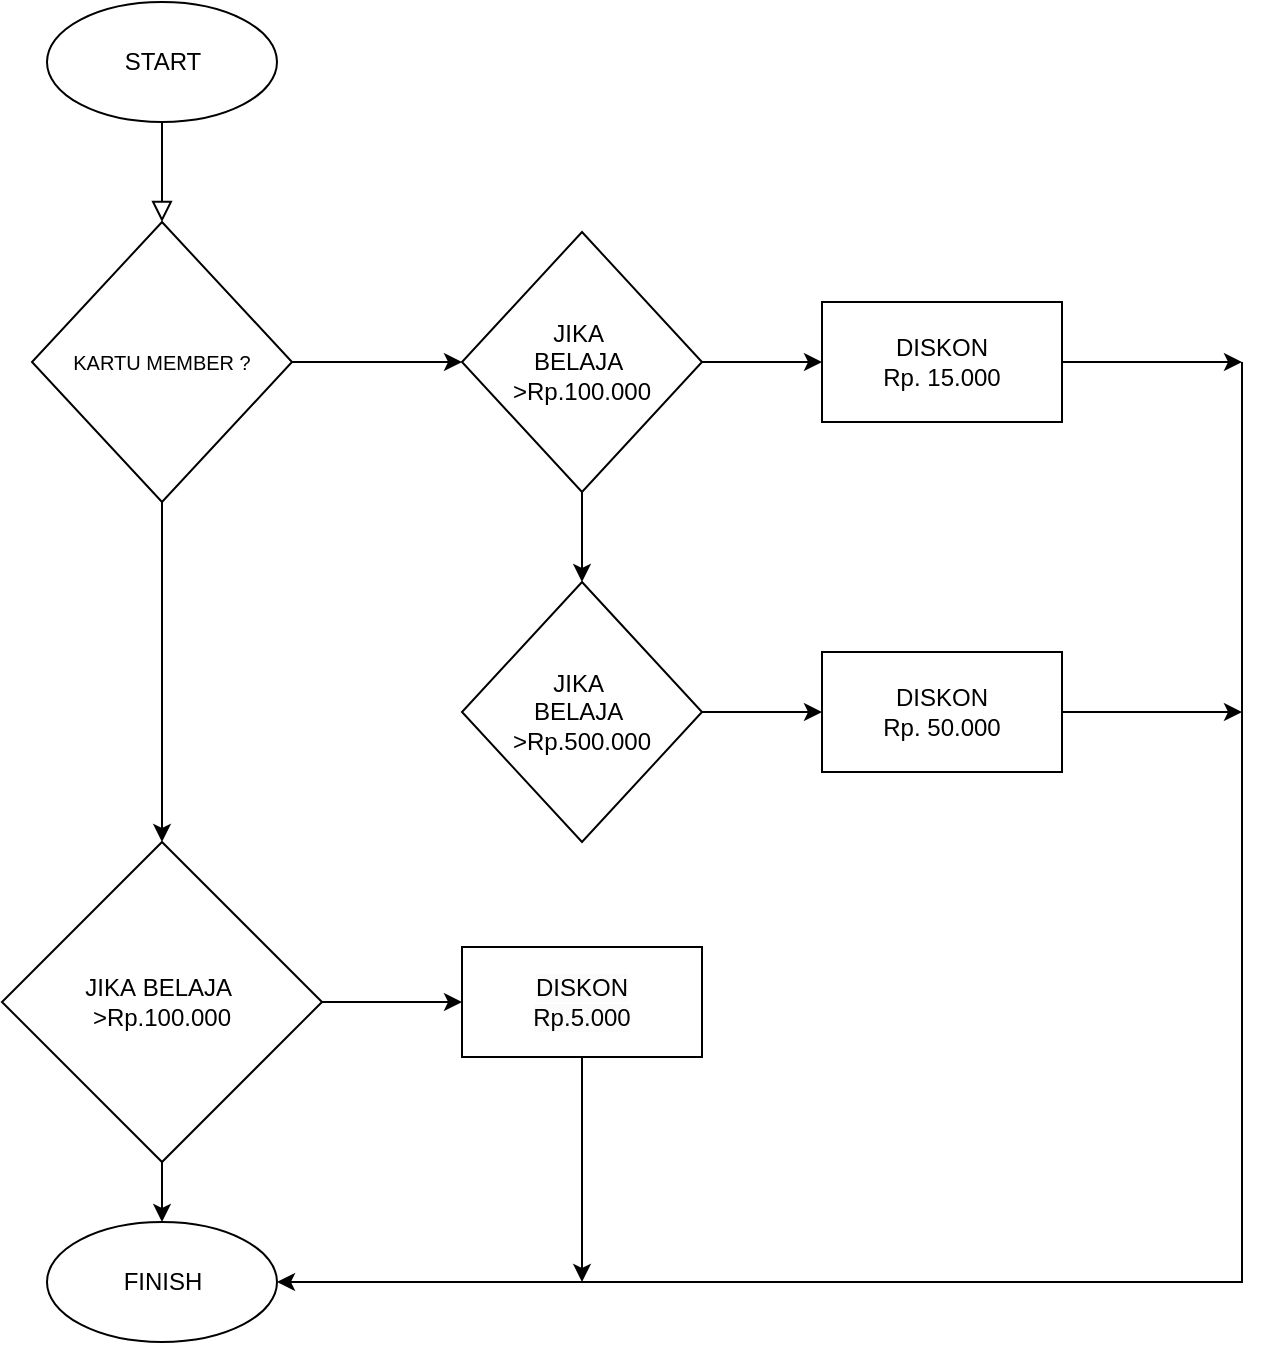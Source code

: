 <mxfile version="22.1.11" type="github">
  <diagram id="C5RBs43oDa-KdzZeNtuy" name="Page-1">
    <mxGraphModel dx="880" dy="442" grid="1" gridSize="10" guides="1" tooltips="1" connect="1" arrows="1" fold="1" page="1" pageScale="1" pageWidth="827" pageHeight="1169" math="0" shadow="0">
      <root>
        <mxCell id="WIyWlLk6GJQsqaUBKTNV-0" />
        <mxCell id="WIyWlLk6GJQsqaUBKTNV-1" parent="WIyWlLk6GJQsqaUBKTNV-0" />
        <mxCell id="WIyWlLk6GJQsqaUBKTNV-2" value="" style="rounded=0;html=1;jettySize=auto;orthogonalLoop=1;fontSize=11;endArrow=block;endFill=0;endSize=8;strokeWidth=1;shadow=0;labelBackgroundColor=none;edgeStyle=orthogonalEdgeStyle;" parent="WIyWlLk6GJQsqaUBKTNV-1" edge="1">
          <mxGeometry relative="1" as="geometry">
            <mxPoint x="220" y="120" as="sourcePoint" />
            <mxPoint x="220" y="170" as="targetPoint" />
          </mxGeometry>
        </mxCell>
        <mxCell id="08FXzBE-XYmbUY4fC3pm-0" value="START" style="ellipse;whiteSpace=wrap;html=1;" vertex="1" parent="WIyWlLk6GJQsqaUBKTNV-1">
          <mxGeometry x="162.5" y="60" width="115" height="60" as="geometry" />
        </mxCell>
        <mxCell id="08FXzBE-XYmbUY4fC3pm-24" value="" style="edgeStyle=orthogonalEdgeStyle;rounded=0;orthogonalLoop=1;jettySize=auto;html=1;" edge="1" parent="WIyWlLk6GJQsqaUBKTNV-1" source="08FXzBE-XYmbUY4fC3pm-1" target="08FXzBE-XYmbUY4fC3pm-3">
          <mxGeometry relative="1" as="geometry" />
        </mxCell>
        <mxCell id="08FXzBE-XYmbUY4fC3pm-32" style="edgeStyle=orthogonalEdgeStyle;rounded=0;orthogonalLoop=1;jettySize=auto;html=1;exitX=0.5;exitY=1;exitDx=0;exitDy=0;entryX=0.5;entryY=0;entryDx=0;entryDy=0;" edge="1" parent="WIyWlLk6GJQsqaUBKTNV-1" source="08FXzBE-XYmbUY4fC3pm-1" target="08FXzBE-XYmbUY4fC3pm-30">
          <mxGeometry relative="1" as="geometry" />
        </mxCell>
        <mxCell id="08FXzBE-XYmbUY4fC3pm-1" value="&lt;font style=&quot;font-size: 10px;&quot;&gt;KARTU MEMBER ?&lt;/font&gt;" style="rhombus;whiteSpace=wrap;html=1;" vertex="1" parent="WIyWlLk6GJQsqaUBKTNV-1">
          <mxGeometry x="155" y="170" width="130" height="140" as="geometry" />
        </mxCell>
        <mxCell id="08FXzBE-XYmbUY4fC3pm-23" value="" style="edgeStyle=orthogonalEdgeStyle;rounded=0;orthogonalLoop=1;jettySize=auto;html=1;" edge="1" parent="WIyWlLk6GJQsqaUBKTNV-1" source="08FXzBE-XYmbUY4fC3pm-3" target="08FXzBE-XYmbUY4fC3pm-6">
          <mxGeometry relative="1" as="geometry" />
        </mxCell>
        <mxCell id="08FXzBE-XYmbUY4fC3pm-25" style="edgeStyle=orthogonalEdgeStyle;rounded=0;orthogonalLoop=1;jettySize=auto;html=1;entryX=0.5;entryY=0;entryDx=0;entryDy=0;" edge="1" parent="WIyWlLk6GJQsqaUBKTNV-1" source="08FXzBE-XYmbUY4fC3pm-3" target="08FXzBE-XYmbUY4fC3pm-4">
          <mxGeometry relative="1" as="geometry" />
        </mxCell>
        <mxCell id="08FXzBE-XYmbUY4fC3pm-3" value="JIKA&amp;nbsp;&lt;br&gt;BELAJA&amp;nbsp; &amp;gt;Rp.100.000" style="rhombus;whiteSpace=wrap;html=1;" vertex="1" parent="WIyWlLk6GJQsqaUBKTNV-1">
          <mxGeometry x="370" y="175" width="120" height="130" as="geometry" />
        </mxCell>
        <mxCell id="08FXzBE-XYmbUY4fC3pm-29" style="edgeStyle=orthogonalEdgeStyle;rounded=0;orthogonalLoop=1;jettySize=auto;html=1;" edge="1" parent="WIyWlLk6GJQsqaUBKTNV-1" source="08FXzBE-XYmbUY4fC3pm-4" target="08FXzBE-XYmbUY4fC3pm-7">
          <mxGeometry relative="1" as="geometry" />
        </mxCell>
        <mxCell id="08FXzBE-XYmbUY4fC3pm-4" value="JIKA&amp;nbsp;&lt;br style=&quot;border-color: var(--border-color);&quot;&gt;BELAJA&amp;nbsp; &amp;gt;Rp.500.000" style="rhombus;whiteSpace=wrap;html=1;" vertex="1" parent="WIyWlLk6GJQsqaUBKTNV-1">
          <mxGeometry x="370" y="350" width="120" height="130" as="geometry" />
        </mxCell>
        <mxCell id="08FXzBE-XYmbUY4fC3pm-21" value="" style="edgeStyle=orthogonalEdgeStyle;rounded=0;orthogonalLoop=1;jettySize=auto;html=1;" edge="1" parent="WIyWlLk6GJQsqaUBKTNV-1" source="08FXzBE-XYmbUY4fC3pm-6">
          <mxGeometry relative="1" as="geometry">
            <mxPoint x="760" y="240" as="targetPoint" />
          </mxGeometry>
        </mxCell>
        <mxCell id="08FXzBE-XYmbUY4fC3pm-6" value="DISKON&lt;br&gt;Rp. 15.000" style="rounded=0;whiteSpace=wrap;html=1;" vertex="1" parent="WIyWlLk6GJQsqaUBKTNV-1">
          <mxGeometry x="550" y="210" width="120" height="60" as="geometry" />
        </mxCell>
        <mxCell id="08FXzBE-XYmbUY4fC3pm-22" style="edgeStyle=orthogonalEdgeStyle;rounded=0;orthogonalLoop=1;jettySize=auto;html=1;" edge="1" parent="WIyWlLk6GJQsqaUBKTNV-1" source="08FXzBE-XYmbUY4fC3pm-7">
          <mxGeometry relative="1" as="geometry">
            <mxPoint x="760" y="415" as="targetPoint" />
          </mxGeometry>
        </mxCell>
        <mxCell id="08FXzBE-XYmbUY4fC3pm-7" value="DISKON&lt;br style=&quot;border-color: var(--border-color);&quot;&gt;Rp. 50.000" style="rounded=0;whiteSpace=wrap;html=1;" vertex="1" parent="WIyWlLk6GJQsqaUBKTNV-1">
          <mxGeometry x="550" y="385" width="120" height="60" as="geometry" />
        </mxCell>
        <mxCell id="08FXzBE-XYmbUY4fC3pm-28" style="edgeStyle=orthogonalEdgeStyle;rounded=0;orthogonalLoop=1;jettySize=auto;html=1;" edge="1" parent="WIyWlLk6GJQsqaUBKTNV-1" source="08FXzBE-XYmbUY4fC3pm-13">
          <mxGeometry relative="1" as="geometry">
            <mxPoint x="430" y="700" as="targetPoint" />
          </mxGeometry>
        </mxCell>
        <mxCell id="08FXzBE-XYmbUY4fC3pm-13" value="&lt;span style=&quot;color: rgb(0, 0, 0); font-family: Helvetica; font-size: 12px; font-style: normal; font-variant-ligatures: normal; font-variant-caps: normal; font-weight: 400; letter-spacing: normal; orphans: 2; text-align: center; text-indent: 0px; text-transform: none; widows: 2; word-spacing: 0px; -webkit-text-stroke-width: 0px; background-color: rgb(251, 251, 251); text-decoration-thickness: initial; text-decoration-style: initial; text-decoration-color: initial; float: none; display: inline !important;&quot;&gt;DISKON&lt;/span&gt;&lt;br style=&quot;border-color: var(--border-color); color: rgb(0, 0, 0); font-family: Helvetica; font-size: 12px; font-style: normal; font-variant-ligatures: normal; font-variant-caps: normal; font-weight: 400; letter-spacing: normal; orphans: 2; text-align: center; text-indent: 0px; text-transform: none; widows: 2; word-spacing: 0px; -webkit-text-stroke-width: 0px; background-color: rgb(251, 251, 251); text-decoration-thickness: initial; text-decoration-style: initial; text-decoration-color: initial;&quot;&gt;&lt;span style=&quot;color: rgb(0, 0, 0); font-family: Helvetica; font-size: 12px; font-style: normal; font-variant-ligatures: normal; font-variant-caps: normal; font-weight: 400; letter-spacing: normal; orphans: 2; text-align: center; text-indent: 0px; text-transform: none; widows: 2; word-spacing: 0px; -webkit-text-stroke-width: 0px; background-color: rgb(251, 251, 251); text-decoration-thickness: initial; text-decoration-style: initial; text-decoration-color: initial; float: none; display: inline !important;&quot;&gt;Rp.5.000&lt;/span&gt;" style="rounded=0;whiteSpace=wrap;html=1;" vertex="1" parent="WIyWlLk6GJQsqaUBKTNV-1">
          <mxGeometry x="370" y="532.5" width="120" height="55" as="geometry" />
        </mxCell>
        <mxCell id="08FXzBE-XYmbUY4fC3pm-26" style="edgeStyle=orthogonalEdgeStyle;rounded=0;orthogonalLoop=1;jettySize=auto;html=1;entryX=1;entryY=0.5;entryDx=0;entryDy=0;" edge="1" parent="WIyWlLk6GJQsqaUBKTNV-1" target="08FXzBE-XYmbUY4fC3pm-17">
          <mxGeometry relative="1" as="geometry">
            <mxPoint x="680" y="700" as="targetPoint" />
            <mxPoint x="760" y="240" as="sourcePoint" />
            <Array as="points">
              <mxPoint x="760" y="700" />
            </Array>
          </mxGeometry>
        </mxCell>
        <mxCell id="08FXzBE-XYmbUY4fC3pm-17" value="FINISH" style="ellipse;whiteSpace=wrap;html=1;" vertex="1" parent="WIyWlLk6GJQsqaUBKTNV-1">
          <mxGeometry x="162.5" y="670" width="115" height="60" as="geometry" />
        </mxCell>
        <mxCell id="08FXzBE-XYmbUY4fC3pm-31" value="" style="edgeStyle=orthogonalEdgeStyle;rounded=0;orthogonalLoop=1;jettySize=auto;html=1;" edge="1" parent="WIyWlLk6GJQsqaUBKTNV-1" source="08FXzBE-XYmbUY4fC3pm-30" target="08FXzBE-XYmbUY4fC3pm-17">
          <mxGeometry relative="1" as="geometry" />
        </mxCell>
        <mxCell id="08FXzBE-XYmbUY4fC3pm-33" style="edgeStyle=orthogonalEdgeStyle;rounded=0;orthogonalLoop=1;jettySize=auto;html=1;" edge="1" parent="WIyWlLk6GJQsqaUBKTNV-1" source="08FXzBE-XYmbUY4fC3pm-30" target="08FXzBE-XYmbUY4fC3pm-13">
          <mxGeometry relative="1" as="geometry" />
        </mxCell>
        <mxCell id="08FXzBE-XYmbUY4fC3pm-30" value="JIKA&amp;nbsp;BELAJA&amp;nbsp; &lt;br&gt;&amp;gt;Rp.100.000" style="rhombus;whiteSpace=wrap;html=1;" vertex="1" parent="WIyWlLk6GJQsqaUBKTNV-1">
          <mxGeometry x="140" y="480" width="160" height="160" as="geometry" />
        </mxCell>
      </root>
    </mxGraphModel>
  </diagram>
</mxfile>
